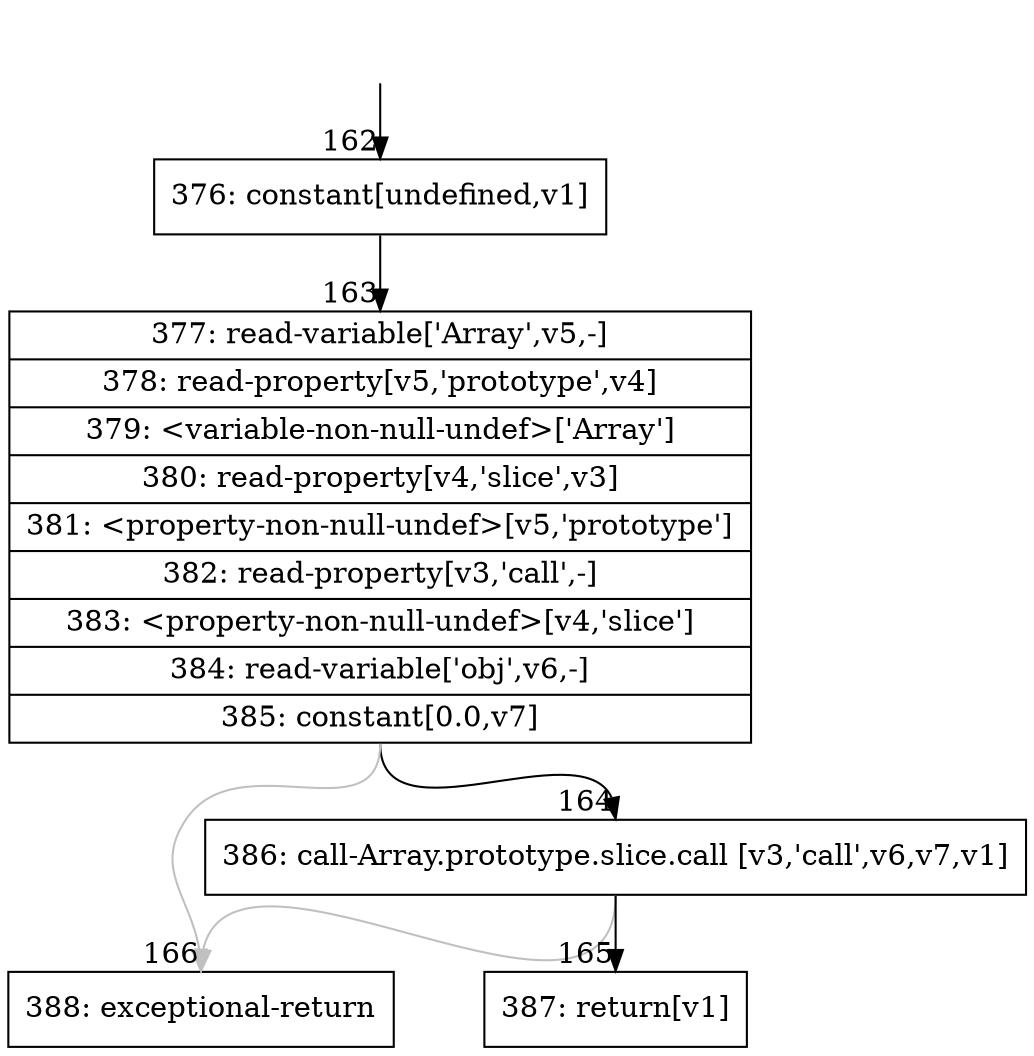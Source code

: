 digraph {
rankdir="TD"
BB_entry20[shape=none,label=""];
BB_entry20 -> BB162 [tailport=s, headport=n, headlabel="    162"]
BB162 [shape=record label="{376: constant[undefined,v1]}" ] 
BB162 -> BB163 [tailport=s, headport=n, headlabel="      163"]
BB163 [shape=record label="{377: read-variable['Array',v5,-]|378: read-property[v5,'prototype',v4]|379: \<variable-non-null-undef\>['Array']|380: read-property[v4,'slice',v3]|381: \<property-non-null-undef\>[v5,'prototype']|382: read-property[v3,'call',-]|383: \<property-non-null-undef\>[v4,'slice']|384: read-variable['obj',v6,-]|385: constant[0.0,v7]}" ] 
BB163 -> BB164 [tailport=s, headport=n, headlabel="      164"]
BB163 -> BB166 [tailport=s, headport=n, color=gray, headlabel="      166"]
BB164 [shape=record label="{386: call-Array.prototype.slice.call [v3,'call',v6,v7,v1]}" ] 
BB164 -> BB165 [tailport=s, headport=n, headlabel="      165"]
BB164 -> BB166 [tailport=s, headport=n, color=gray]
BB165 [shape=record label="{387: return[v1]}" ] 
BB166 [shape=record label="{388: exceptional-return}" ] 
//#$~ 248
}
